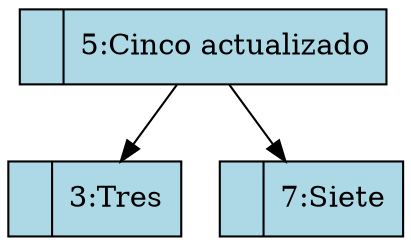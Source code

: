 digraph ArbolB {
  node [shape=record, style=filled, fillcolor=lightblue];
  nodo1 [label="|<0>5:Cinco actualizado", shape=record];
  nodo1 -> nodo6;
  nodo6 [label="|<0>3:Tres", shape=record];
  nodo1 -> nodo7;
  nodo7 [label="|<0>7:Siete", shape=record];
}
